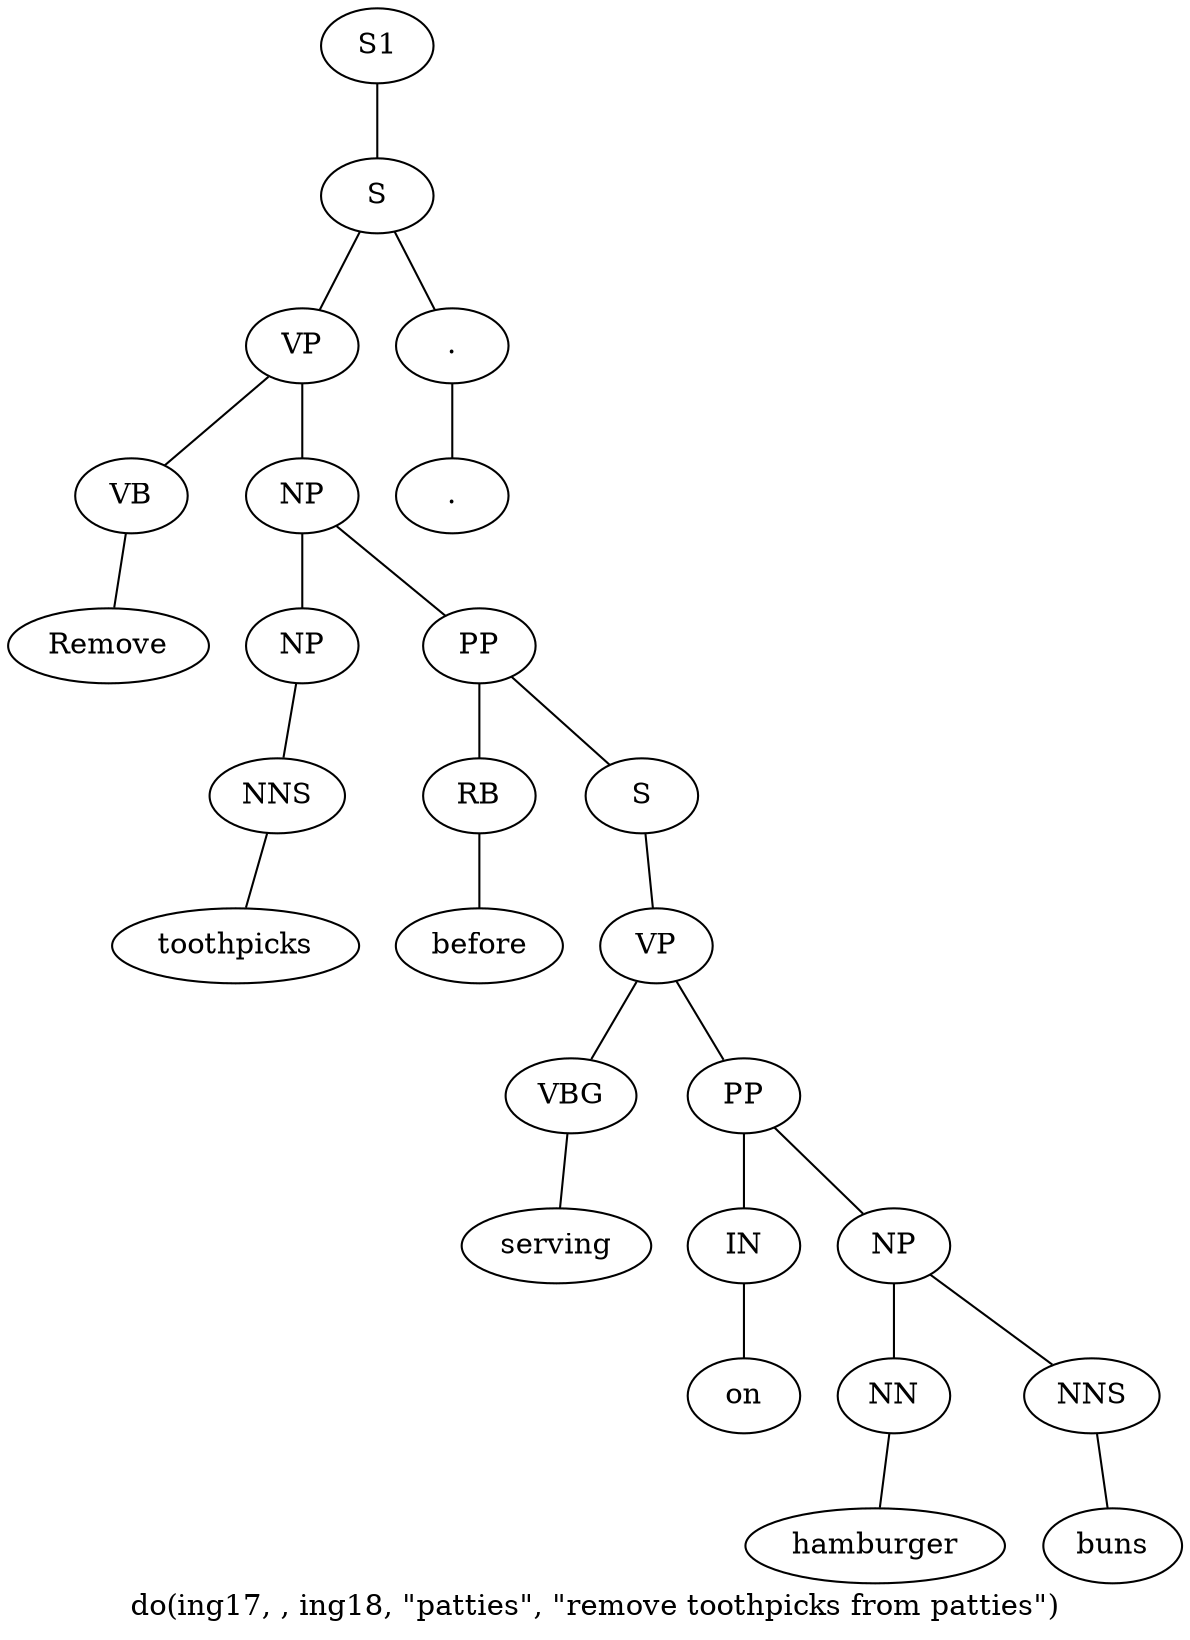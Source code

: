 graph SyntaxGraph {
	label = "do(ing17, , ing18, \"patties\", \"remove toothpicks from patties\")";
	Node0 [label="S1"];
	Node1 [label="S"];
	Node2 [label="VP"];
	Node3 [label="VB"];
	Node4 [label="Remove"];
	Node5 [label="NP"];
	Node6 [label="NP"];
	Node7 [label="NNS"];
	Node8 [label="toothpicks"];
	Node9 [label="PP"];
	Node10 [label="RB"];
	Node11 [label="before"];
	Node12 [label="S"];
	Node13 [label="VP"];
	Node14 [label="VBG"];
	Node15 [label="serving"];
	Node16 [label="PP"];
	Node17 [label="IN"];
	Node18 [label="on"];
	Node19 [label="NP"];
	Node20 [label="NN"];
	Node21 [label="hamburger"];
	Node22 [label="NNS"];
	Node23 [label="buns"];
	Node24 [label="."];
	Node25 [label="."];

	Node0 -- Node1;
	Node1 -- Node2;
	Node1 -- Node24;
	Node2 -- Node3;
	Node2 -- Node5;
	Node3 -- Node4;
	Node5 -- Node6;
	Node5 -- Node9;
	Node6 -- Node7;
	Node7 -- Node8;
	Node9 -- Node10;
	Node9 -- Node12;
	Node10 -- Node11;
	Node12 -- Node13;
	Node13 -- Node14;
	Node13 -- Node16;
	Node14 -- Node15;
	Node16 -- Node17;
	Node16 -- Node19;
	Node17 -- Node18;
	Node19 -- Node20;
	Node19 -- Node22;
	Node20 -- Node21;
	Node22 -- Node23;
	Node24 -- Node25;
}